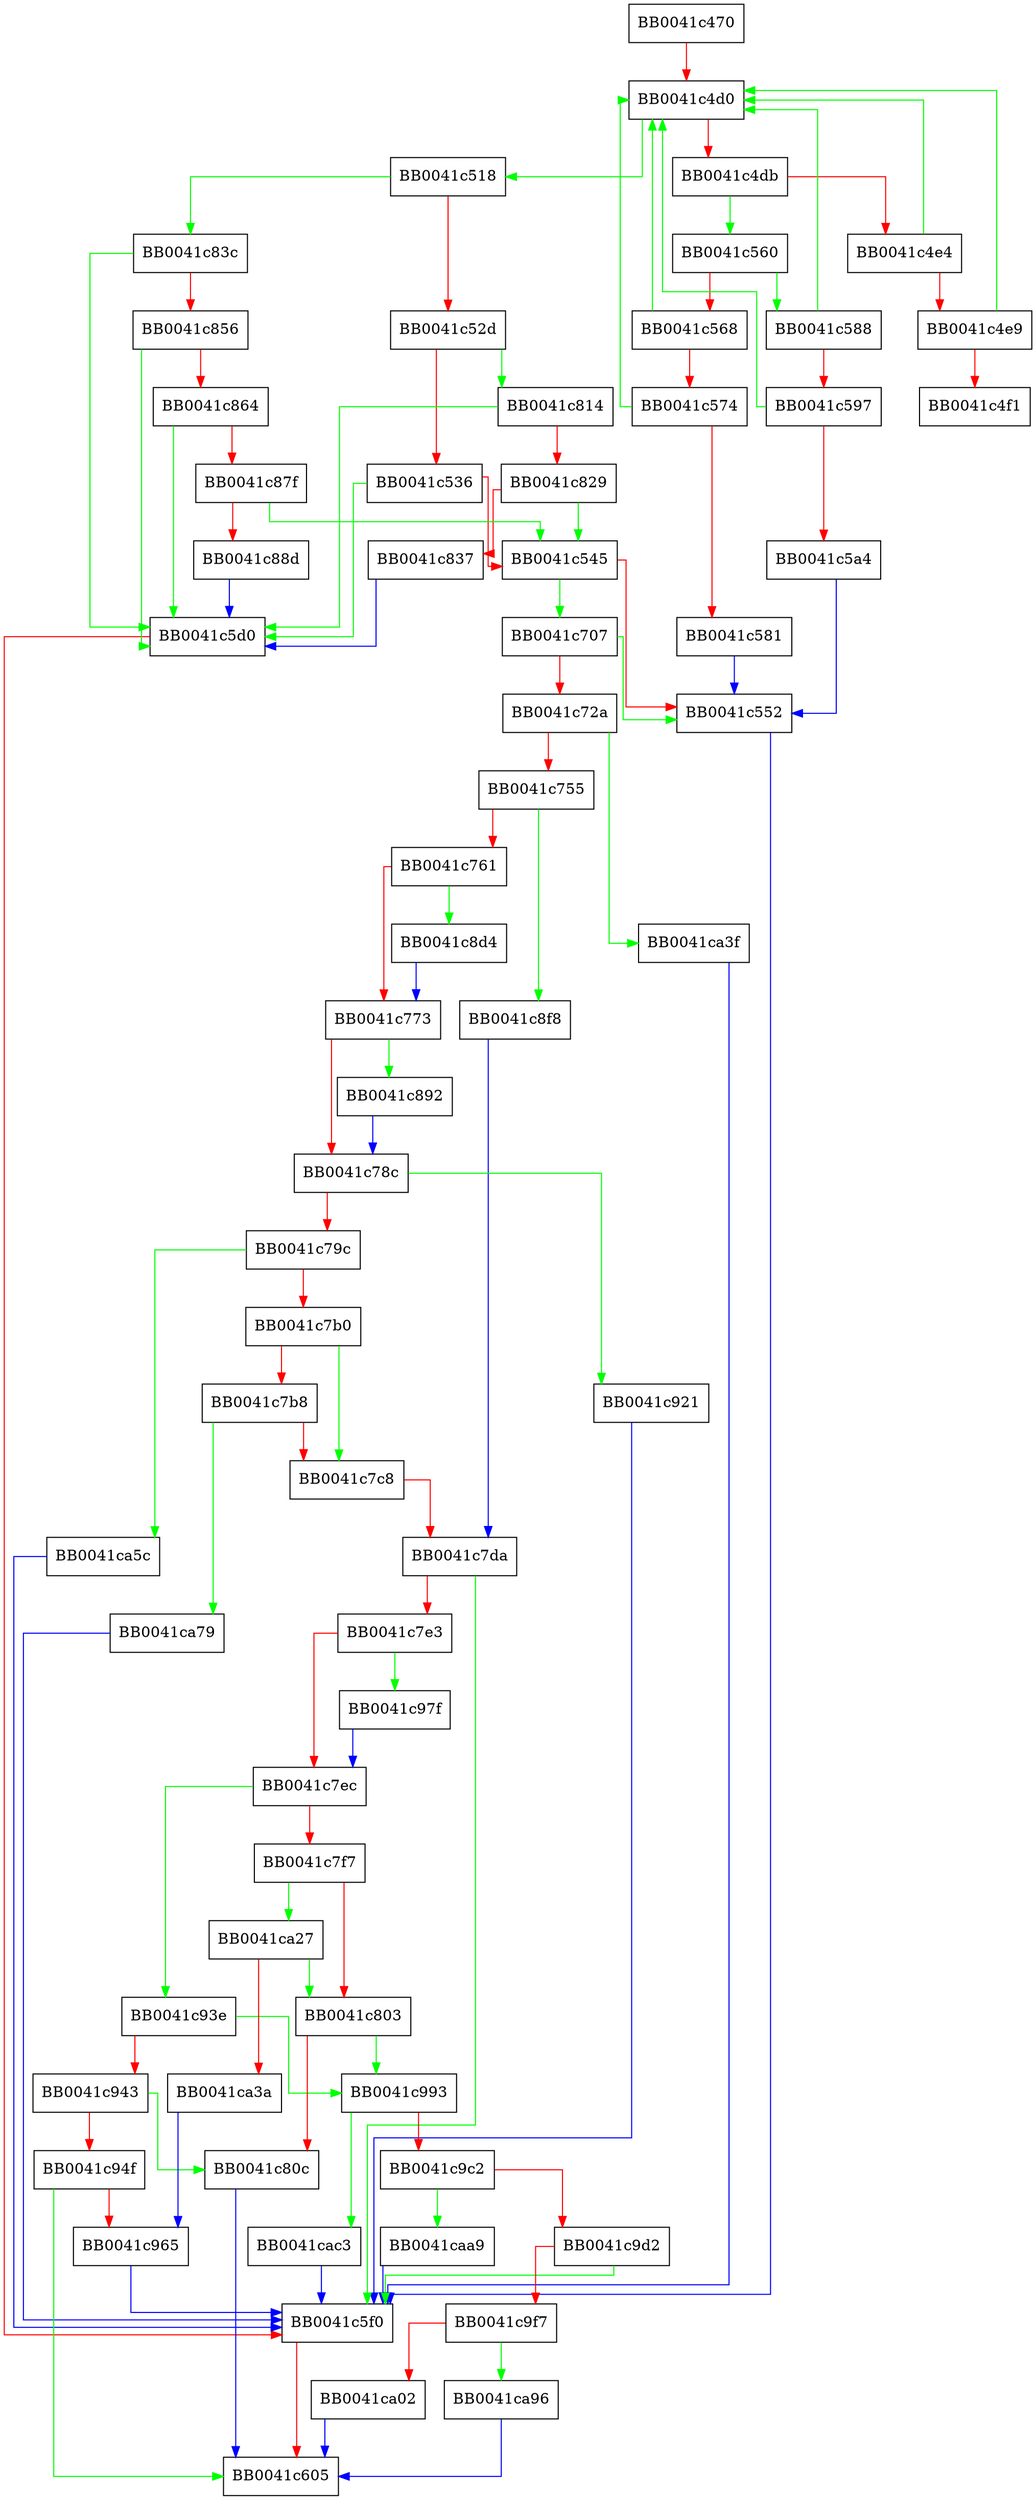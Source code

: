 digraph dsaparam_main {
  node [shape="box"];
  graph [splines=ortho];
  BB0041c470 -> BB0041c4d0 [color="red"];
  BB0041c4d0 -> BB0041c518 [color="green"];
  BB0041c4d0 -> BB0041c4db [color="red"];
  BB0041c4db -> BB0041c560 [color="green"];
  BB0041c4db -> BB0041c4e4 [color="red"];
  BB0041c4e4 -> BB0041c4d0 [color="green"];
  BB0041c4e4 -> BB0041c4e9 [color="red"];
  BB0041c4e9 -> BB0041c4d0 [color="green"];
  BB0041c4e9 -> BB0041c4f1 [color="red"];
  BB0041c518 -> BB0041c83c [color="green"];
  BB0041c518 -> BB0041c52d [color="red"];
  BB0041c52d -> BB0041c814 [color="green"];
  BB0041c52d -> BB0041c536 [color="red"];
  BB0041c536 -> BB0041c5d0 [color="green"];
  BB0041c536 -> BB0041c545 [color="red"];
  BB0041c545 -> BB0041c707 [color="green"];
  BB0041c545 -> BB0041c552 [color="red"];
  BB0041c552 -> BB0041c5f0 [color="blue"];
  BB0041c560 -> BB0041c588 [color="green"];
  BB0041c560 -> BB0041c568 [color="red"];
  BB0041c568 -> BB0041c4d0 [color="green"];
  BB0041c568 -> BB0041c574 [color="red"];
  BB0041c574 -> BB0041c4d0 [color="green"];
  BB0041c574 -> BB0041c581 [color="red"];
  BB0041c581 -> BB0041c552 [color="blue"];
  BB0041c588 -> BB0041c4d0 [color="green"];
  BB0041c588 -> BB0041c597 [color="red"];
  BB0041c597 -> BB0041c4d0 [color="green"];
  BB0041c597 -> BB0041c5a4 [color="red"];
  BB0041c5a4 -> BB0041c552 [color="blue"];
  BB0041c5d0 -> BB0041c5f0 [color="red"];
  BB0041c5f0 -> BB0041c605 [color="red"];
  BB0041c707 -> BB0041c552 [color="green"];
  BB0041c707 -> BB0041c72a [color="red"];
  BB0041c72a -> BB0041ca3f [color="green"];
  BB0041c72a -> BB0041c755 [color="red"];
  BB0041c755 -> BB0041c8f8 [color="green"];
  BB0041c755 -> BB0041c761 [color="red"];
  BB0041c761 -> BB0041c8d4 [color="green"];
  BB0041c761 -> BB0041c773 [color="red"];
  BB0041c773 -> BB0041c892 [color="green"];
  BB0041c773 -> BB0041c78c [color="red"];
  BB0041c78c -> BB0041c921 [color="green"];
  BB0041c78c -> BB0041c79c [color="red"];
  BB0041c79c -> BB0041ca5c [color="green"];
  BB0041c79c -> BB0041c7b0 [color="red"];
  BB0041c7b0 -> BB0041c7c8 [color="green"];
  BB0041c7b0 -> BB0041c7b8 [color="red"];
  BB0041c7b8 -> BB0041ca79 [color="green"];
  BB0041c7b8 -> BB0041c7c8 [color="red"];
  BB0041c7c8 -> BB0041c7da [color="red"];
  BB0041c7da -> BB0041c5f0 [color="green"];
  BB0041c7da -> BB0041c7e3 [color="red"];
  BB0041c7e3 -> BB0041c97f [color="green"];
  BB0041c7e3 -> BB0041c7ec [color="red"];
  BB0041c7ec -> BB0041c93e [color="green"];
  BB0041c7ec -> BB0041c7f7 [color="red"];
  BB0041c7f7 -> BB0041ca27 [color="green"];
  BB0041c7f7 -> BB0041c803 [color="red"];
  BB0041c803 -> BB0041c993 [color="green"];
  BB0041c803 -> BB0041c80c [color="red"];
  BB0041c80c -> BB0041c605 [color="blue"];
  BB0041c814 -> BB0041c5d0 [color="green"];
  BB0041c814 -> BB0041c829 [color="red"];
  BB0041c829 -> BB0041c545 [color="green"];
  BB0041c829 -> BB0041c837 [color="red"];
  BB0041c837 -> BB0041c5d0 [color="blue"];
  BB0041c83c -> BB0041c5d0 [color="green"];
  BB0041c83c -> BB0041c856 [color="red"];
  BB0041c856 -> BB0041c5d0 [color="green"];
  BB0041c856 -> BB0041c864 [color="red"];
  BB0041c864 -> BB0041c5d0 [color="green"];
  BB0041c864 -> BB0041c87f [color="red"];
  BB0041c87f -> BB0041c545 [color="green"];
  BB0041c87f -> BB0041c88d [color="red"];
  BB0041c88d -> BB0041c5d0 [color="blue"];
  BB0041c892 -> BB0041c78c [color="blue"];
  BB0041c8d4 -> BB0041c773 [color="blue"];
  BB0041c8f8 -> BB0041c7da [color="blue"];
  BB0041c921 -> BB0041c5f0 [color="blue"];
  BB0041c93e -> BB0041c993 [color="green"];
  BB0041c93e -> BB0041c943 [color="red"];
  BB0041c943 -> BB0041c80c [color="green"];
  BB0041c943 -> BB0041c94f [color="red"];
  BB0041c94f -> BB0041c605 [color="green"];
  BB0041c94f -> BB0041c965 [color="red"];
  BB0041c965 -> BB0041c5f0 [color="blue"];
  BB0041c97f -> BB0041c7ec [color="blue"];
  BB0041c993 -> BB0041cac3 [color="green"];
  BB0041c993 -> BB0041c9c2 [color="red"];
  BB0041c9c2 -> BB0041caa9 [color="green"];
  BB0041c9c2 -> BB0041c9d2 [color="red"];
  BB0041c9d2 -> BB0041c5f0 [color="green"];
  BB0041c9d2 -> BB0041c9f7 [color="red"];
  BB0041c9f7 -> BB0041ca96 [color="green"];
  BB0041c9f7 -> BB0041ca02 [color="red"];
  BB0041ca02 -> BB0041c605 [color="blue"];
  BB0041ca27 -> BB0041c803 [color="green"];
  BB0041ca27 -> BB0041ca3a [color="red"];
  BB0041ca3a -> BB0041c965 [color="blue"];
  BB0041ca3f -> BB0041c5f0 [color="blue"];
  BB0041ca5c -> BB0041c5f0 [color="blue"];
  BB0041ca79 -> BB0041c5f0 [color="blue"];
  BB0041ca96 -> BB0041c605 [color="blue"];
  BB0041caa9 -> BB0041c5f0 [color="blue"];
  BB0041cac3 -> BB0041c5f0 [color="blue"];
}